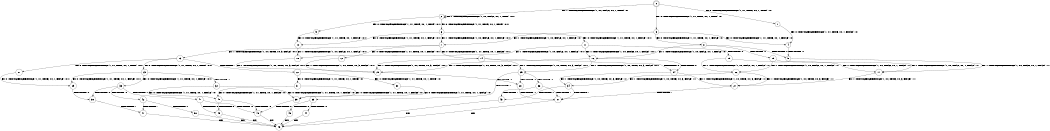 digraph BCG {
size = "7, 10.5";
center = TRUE;
node [shape = circle];
0 [peripheries = 2];
0 -> 1 [label = "EX !0 !ATOMIC_EXCH_BRANCH (1, +1, TRUE, +0, 1, TRUE) !:0:"];
0 -> 2 [label = "EX !1 !ATOMIC_EXCH_BRANCH (1, +0, FALSE, +0, 1, TRUE) !:0:"];
0 -> 3 [label = "EX !0 !ATOMIC_EXCH_BRANCH (1, +1, TRUE, +0, 1, TRUE) !:0:"];
1 -> 4 [label = "EX !0 !ATOMIC_EXCH_BRANCH (1, +1, TRUE, +0, 1, FALSE) !:0:"];
2 -> 5 [label = "EX !0 !ATOMIC_EXCH_BRANCH (1, +1, TRUE, +0, 1, TRUE) !:0:1:"];
2 -> 6 [label = "EX !0 !ATOMIC_EXCH_BRANCH (1, +1, TRUE, +0, 1, TRUE) !:0:1:"];
2 -> 2 [label = "EX !1 !ATOMIC_EXCH_BRANCH (1, +0, FALSE, +0, 1, TRUE) !:0:1:"];
3 -> 4 [label = "EX !0 !ATOMIC_EXCH_BRANCH (1, +1, TRUE, +0, 1, FALSE) !:0:"];
3 -> 7 [label = "EX !1 !ATOMIC_EXCH_BRANCH (1, +0, FALSE, +0, 1, FALSE) !:0:"];
3 -> 8 [label = "EX !0 !ATOMIC_EXCH_BRANCH (1, +1, TRUE, +0, 1, FALSE) !:0:"];
4 -> 9 [label = "TERMINATE !0"];
5 -> 10 [label = "EX !0 !ATOMIC_EXCH_BRANCH (1, +1, TRUE, +0, 1, FALSE) !:0:1:"];
6 -> 10 [label = "EX !0 !ATOMIC_EXCH_BRANCH (1, +1, TRUE, +0, 1, FALSE) !:0:1:"];
6 -> 7 [label = "EX !1 !ATOMIC_EXCH_BRANCH (1, +0, FALSE, +0, 1, FALSE) !:0:1:"];
6 -> 11 [label = "EX !0 !ATOMIC_EXCH_BRANCH (1, +1, TRUE, +0, 1, FALSE) !:0:1:"];
7 -> 12 [label = "EX !0 !ATOMIC_EXCH_BRANCH (1, +1, TRUE, +0, 1, FALSE) !:0:1:"];
7 -> 13 [label = "EX !1 !ATOMIC_EXCH_BRANCH (1, +0, TRUE, +0, 3, FALSE) !:0:1:"];
7 -> 14 [label = "EX !0 !ATOMIC_EXCH_BRANCH (1, +1, TRUE, +0, 1, FALSE) !:0:1:"];
8 -> 9 [label = "TERMINATE !0"];
8 -> 15 [label = "TERMINATE !0"];
8 -> 16 [label = "EX !1 !ATOMIC_EXCH_BRANCH (1, +0, FALSE, +0, 1, FALSE) !:0:"];
9 -> 17 [label = "EX !1 !ATOMIC_EXCH_BRANCH (1, +0, FALSE, +0, 1, FALSE) !:1:"];
10 -> 18 [label = "EX !1 !ATOMIC_EXCH_BRANCH (1, +0, FALSE, +0, 1, FALSE) !:0:1:"];
11 -> 18 [label = "EX !1 !ATOMIC_EXCH_BRANCH (1, +0, FALSE, +0, 1, FALSE) !:0:1:"];
11 -> 19 [label = "TERMINATE !0"];
11 -> 16 [label = "EX !1 !ATOMIC_EXCH_BRANCH (1, +0, FALSE, +0, 1, FALSE) !:0:1:"];
12 -> 20 [label = "EX !1 !ATOMIC_EXCH_BRANCH (1, +0, TRUE, +0, 3, FALSE) !:0:1:"];
13 -> 21 [label = "EX !0 !ATOMIC_EXCH_BRANCH (1, +1, TRUE, +0, 1, TRUE) !:0:1:"];
13 -> 22 [label = "TERMINATE !1"];
13 -> 23 [label = "EX !0 !ATOMIC_EXCH_BRANCH (1, +1, TRUE, +0, 1, TRUE) !:0:1:"];
14 -> 20 [label = "EX !1 !ATOMIC_EXCH_BRANCH (1, +0, TRUE, +0, 3, FALSE) !:0:1:"];
14 -> 24 [label = "TERMINATE !0"];
14 -> 25 [label = "EX !1 !ATOMIC_EXCH_BRANCH (1, +0, TRUE, +0, 3, FALSE) !:0:1:"];
15 -> 17 [label = "EX !1 !ATOMIC_EXCH_BRANCH (1, +0, FALSE, +0, 1, FALSE) !:1:"];
15 -> 26 [label = "EX !1 !ATOMIC_EXCH_BRANCH (1, +0, FALSE, +0, 1, FALSE) !:1:"];
16 -> 20 [label = "EX !1 !ATOMIC_EXCH_BRANCH (1, +0, TRUE, +0, 3, FALSE) !:0:1:"];
16 -> 24 [label = "TERMINATE !0"];
16 -> 25 [label = "EX !1 !ATOMIC_EXCH_BRANCH (1, +0, TRUE, +0, 3, FALSE) !:0:1:"];
17 -> 27 [label = "EX !1 !ATOMIC_EXCH_BRANCH (1, +0, TRUE, +0, 3, FALSE) !:1:"];
18 -> 20 [label = "EX !1 !ATOMIC_EXCH_BRANCH (1, +0, TRUE, +0, 3, FALSE) !:0:1:"];
19 -> 17 [label = "EX !1 !ATOMIC_EXCH_BRANCH (1, +0, FALSE, +0, 1, FALSE) !:1:"];
19 -> 26 [label = "EX !1 !ATOMIC_EXCH_BRANCH (1, +0, FALSE, +0, 1, FALSE) !:1:"];
20 -> 28 [label = "TERMINATE !0"];
21 -> 29 [label = "EX !0 !ATOMIC_EXCH_BRANCH (1, +1, TRUE, +0, 1, FALSE) !:0:1:"];
22 -> 30 [label = "EX !0 !ATOMIC_EXCH_BRANCH (1, +1, TRUE, +0, 1, TRUE) !:0:"];
22 -> 31 [label = "EX !0 !ATOMIC_EXCH_BRANCH (1, +1, TRUE, +0, 1, TRUE) !:0:"];
23 -> 29 [label = "EX !0 !ATOMIC_EXCH_BRANCH (1, +1, TRUE, +0, 1, FALSE) !:0:1:"];
23 -> 32 [label = "TERMINATE !1"];
23 -> 33 [label = "EX !0 !ATOMIC_EXCH_BRANCH (1, +1, TRUE, +0, 1, FALSE) !:0:1:"];
24 -> 27 [label = "EX !1 !ATOMIC_EXCH_BRANCH (1, +0, TRUE, +0, 3, FALSE) !:1:"];
24 -> 34 [label = "EX !1 !ATOMIC_EXCH_BRANCH (1, +0, TRUE, +0, 3, FALSE) !:1:"];
25 -> 28 [label = "TERMINATE !0"];
25 -> 35 [label = "TERMINATE !1"];
25 -> 36 [label = "TERMINATE !0"];
26 -> 27 [label = "EX !1 !ATOMIC_EXCH_BRANCH (1, +0, TRUE, +0, 3, FALSE) !:1:"];
26 -> 34 [label = "EX !1 !ATOMIC_EXCH_BRANCH (1, +0, TRUE, +0, 3, FALSE) !:1:"];
27 -> 37 [label = "TERMINATE !1"];
28 -> 37 [label = "TERMINATE !1"];
29 -> 38 [label = "TERMINATE !0"];
30 -> 39 [label = "EX !0 !ATOMIC_EXCH_BRANCH (1, +1, TRUE, +0, 1, FALSE) !:0:"];
31 -> 39 [label = "EX !0 !ATOMIC_EXCH_BRANCH (1, +1, TRUE, +0, 1, FALSE) !:0:"];
31 -> 40 [label = "EX !0 !ATOMIC_EXCH_BRANCH (1, +1, TRUE, +0, 1, FALSE) !:0:"];
32 -> 39 [label = "EX !0 !ATOMIC_EXCH_BRANCH (1, +1, TRUE, +0, 1, FALSE) !:0:"];
32 -> 40 [label = "EX !0 !ATOMIC_EXCH_BRANCH (1, +1, TRUE, +0, 1, FALSE) !:0:"];
33 -> 38 [label = "TERMINATE !0"];
33 -> 41 [label = "TERMINATE !1"];
33 -> 42 [label = "TERMINATE !0"];
34 -> 37 [label = "TERMINATE !1"];
34 -> 43 [label = "TERMINATE !1"];
35 -> 44 [label = "TERMINATE !0"];
35 -> 45 [label = "TERMINATE !0"];
36 -> 37 [label = "TERMINATE !1"];
36 -> 43 [label = "TERMINATE !1"];
37 -> 46 [label = "exit"];
38 -> 47 [label = "TERMINATE !1"];
39 -> 48 [label = "TERMINATE !0"];
40 -> 48 [label = "TERMINATE !0"];
40 -> 49 [label = "TERMINATE !0"];
41 -> 48 [label = "TERMINATE !0"];
41 -> 49 [label = "TERMINATE !0"];
42 -> 47 [label = "TERMINATE !1"];
42 -> 50 [label = "TERMINATE !1"];
43 -> 46 [label = "exit"];
44 -> 46 [label = "exit"];
45 -> 46 [label = "exit"];
47 -> 46 [label = "exit"];
48 -> 46 [label = "exit"];
49 -> 46 [label = "exit"];
50 -> 46 [label = "exit"];
}
